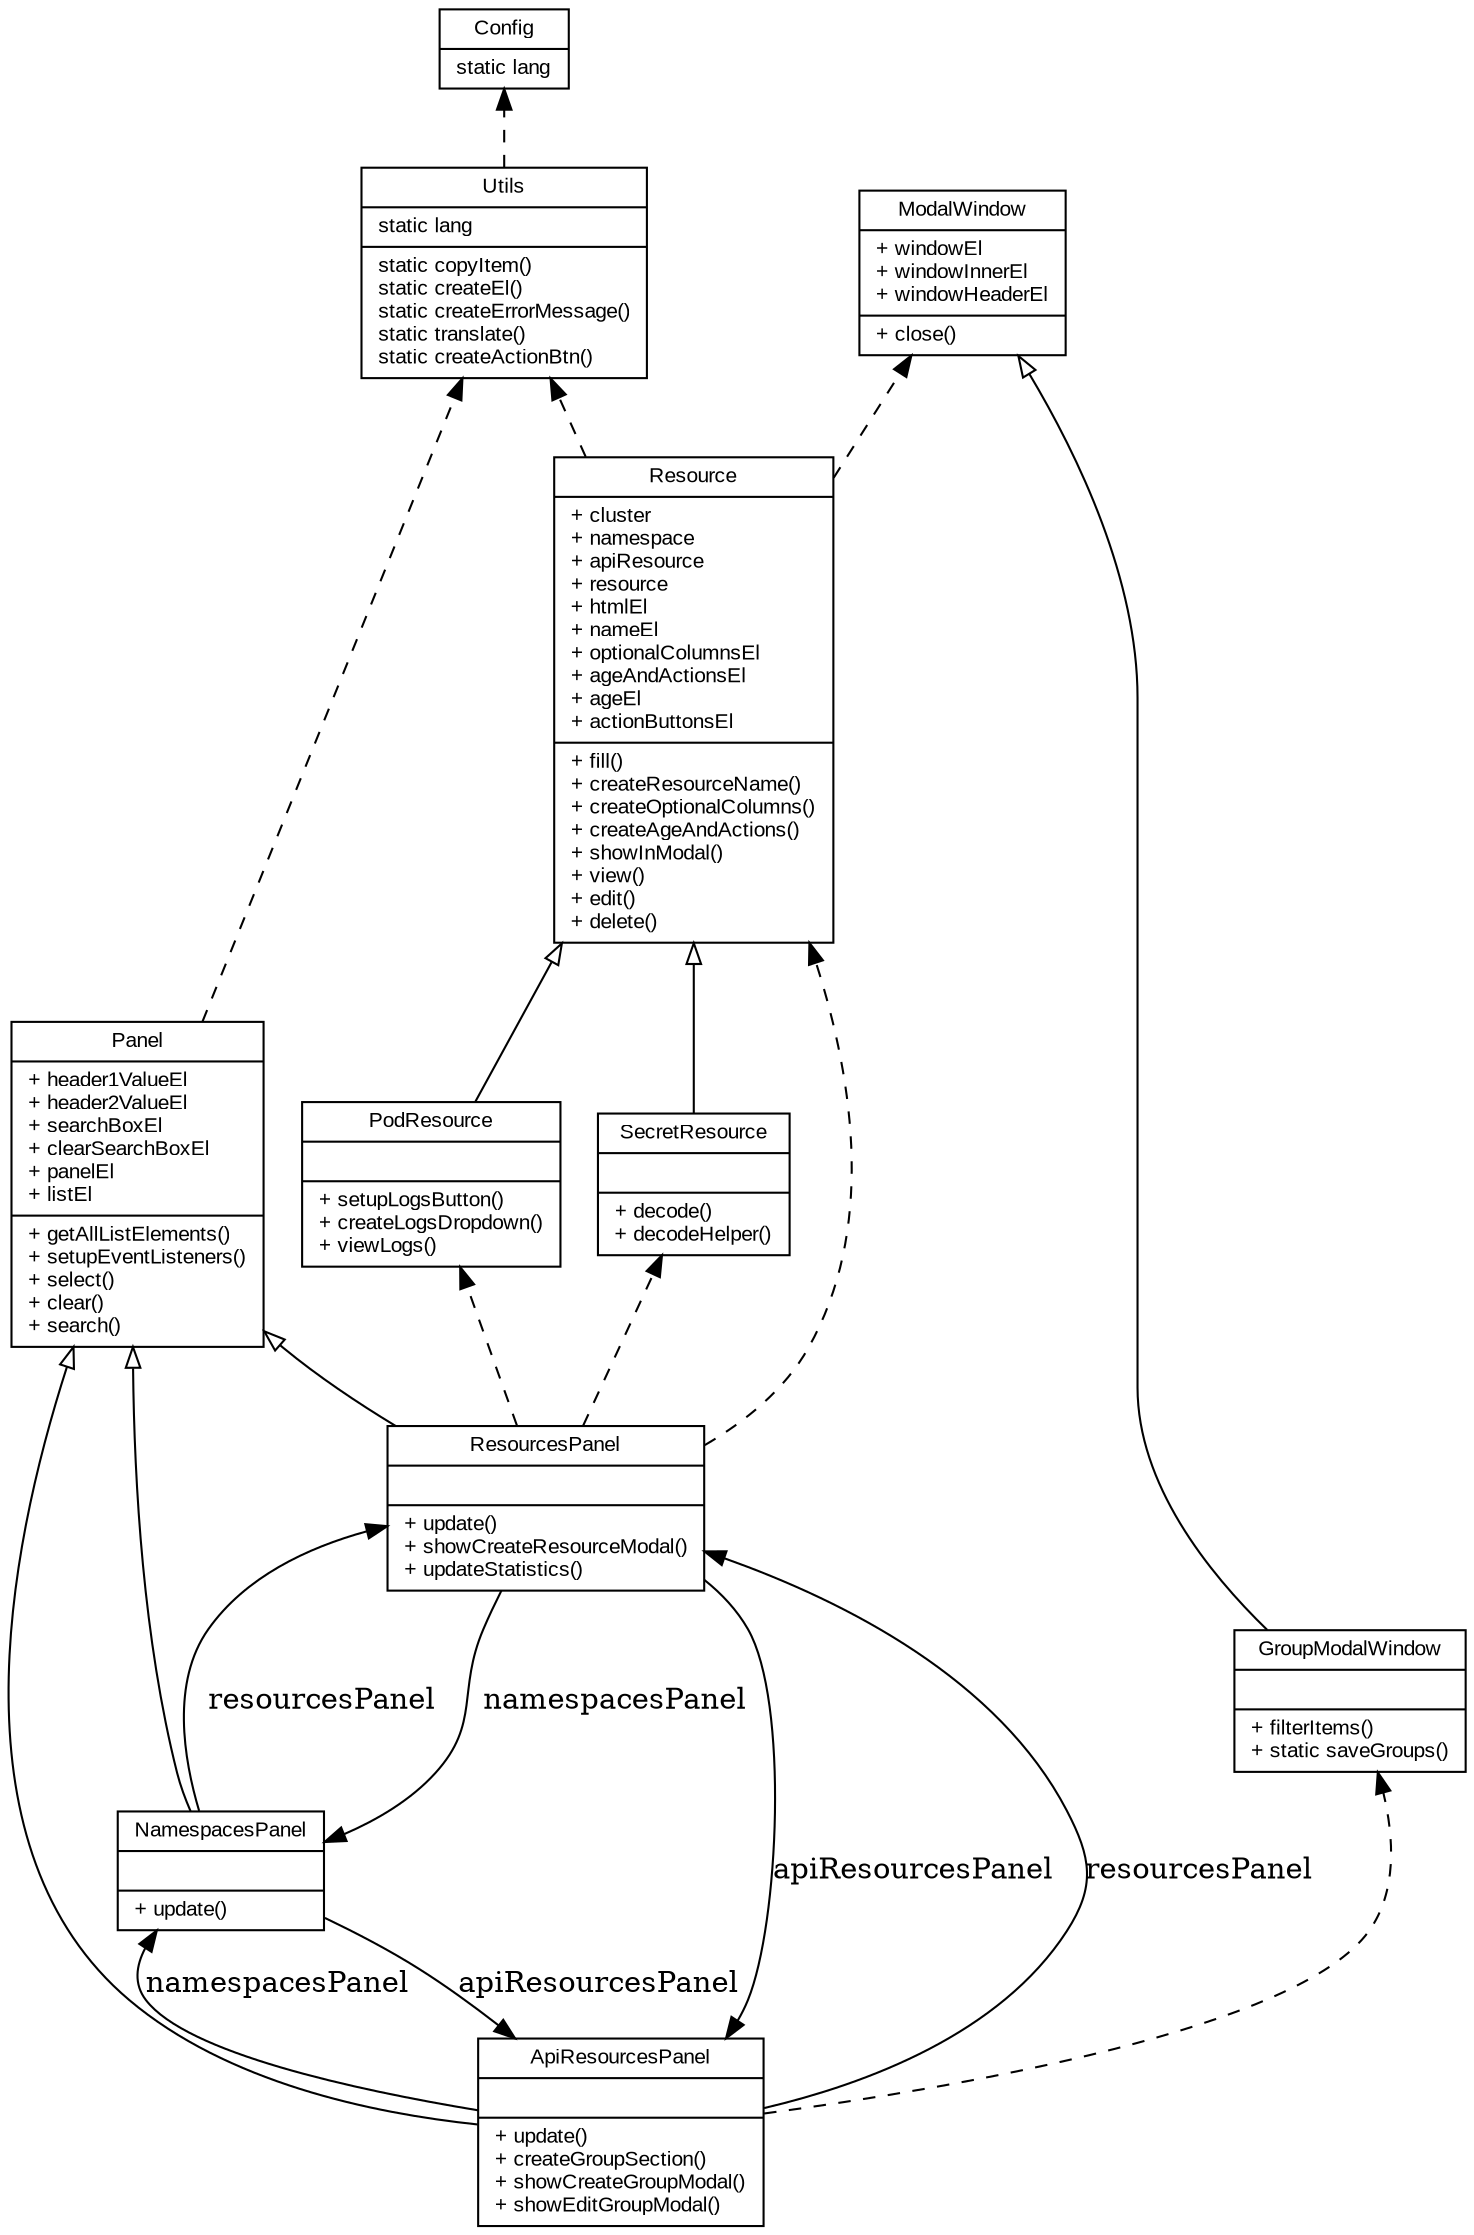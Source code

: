digraph ClassDiagram {
  rankdir=BT;
  node [shape=record, fontname="Arial", fontsize=10];

  // Base classes
  Panel [label="{Panel|+ header1ValueEl\l+ header2ValueEl\l+ searchBoxEl\l+ clearSearchBoxEl\l+ panelEl\l+ listEl\l|+ getAllListElements()\l+ setupEventListeners()\l+ select()\l+ clear()\l+ search()\l}"];
  ModalWindow [label="{ModalWindow|+ windowEl\l+ windowInnerEl\l+ windowHeaderEl\l|+ close()\l}"];
  Resource [label="{Resource|+ cluster\l+ namespace\l+ apiResource\l+ resource\l+ htmlEl\l+ nameEl\l+ optionalColumnsEl\l+ ageAndActionsEl\l+ ageEl\l+ actionButtonsEl\l|+ fill()\l+ createResourceName()\l+ createOptionalColumns()\l+ createAgeAndActions()\l+ showInModal()\l+ view()\l+ edit()\l+ delete()\l}"];

  // Inherited classes
  NamespacesPanel [label="{NamespacesPanel||+ update()\l}"];
  ApiResourcesPanel [label="{ApiResourcesPanel||+ update()\l+ createGroupSection()\l+ showCreateGroupModal()\l+ showEditGroupModal()\l}"];
  ResourcesPanel [label="{ResourcesPanel||+ update()\l+ showCreateResourceModal()\l+ updateStatistics()\l}"];
  GroupModalWindow [label="{GroupModalWindow||+ filterItems()\l+ static saveGroups()\l}"];
  PodResource [label="{PodResource||+ setupLogsButton()\l+ createLogsDropdown()\l+ viewLogs()\l}"];
  SecretResource [label="{SecretResource||+ decode()\l+ decodeHelper()\l}"];

  // Utility classes
  Utils [label="{Utils|static lang\l|static copyItem()\lstatic createEl()\lstatic createErrorMessage()\lstatic translate()\lstatic createActionBtn()\l}"];
  Config [label="{Config|static lang\l}"];

  // Inheritance relationships
  NamespacesPanel -> Panel [arrowhead="empty"];
  ApiResourcesPanel -> Panel [arrowhead="empty"];
  ResourcesPanel -> Panel [arrowhead="empty"];
  GroupModalWindow -> ModalWindow [arrowhead="empty"];
  PodResource -> Resource [arrowhead="empty"];
  SecretResource -> Resource [arrowhead="empty"];

  // Composition/association relationships
  NamespacesPanel -> ApiResourcesPanel [label="apiResourcesPanel"];
  NamespacesPanel -> ResourcesPanel [label="resourcesPanel"];
  ApiResourcesPanel -> NamespacesPanel [label="namespacesPanel"];
  ApiResourcesPanel -> ResourcesPanel [label="resourcesPanel"];
  ResourcesPanel -> NamespacesPanel [label="namespacesPanel"];
  ResourcesPanel -> ApiResourcesPanel [label="apiResourcesPanel"];
  ResourcesPanel -> Resource [style="dashed"];
  ResourcesPanel -> PodResource [style="dashed"];
  ResourcesPanel -> SecretResource [style="dashed"];

  // Dependency relationships
  ApiResourcesPanel -> GroupModalWindow [style="dashed"];
  Resource -> ModalWindow [style="dashed"];
  Resource -> Utils [style="dashed"];
  Panel -> Utils [style="dashed"];
  Utils -> Config [style="dashed"];
}
